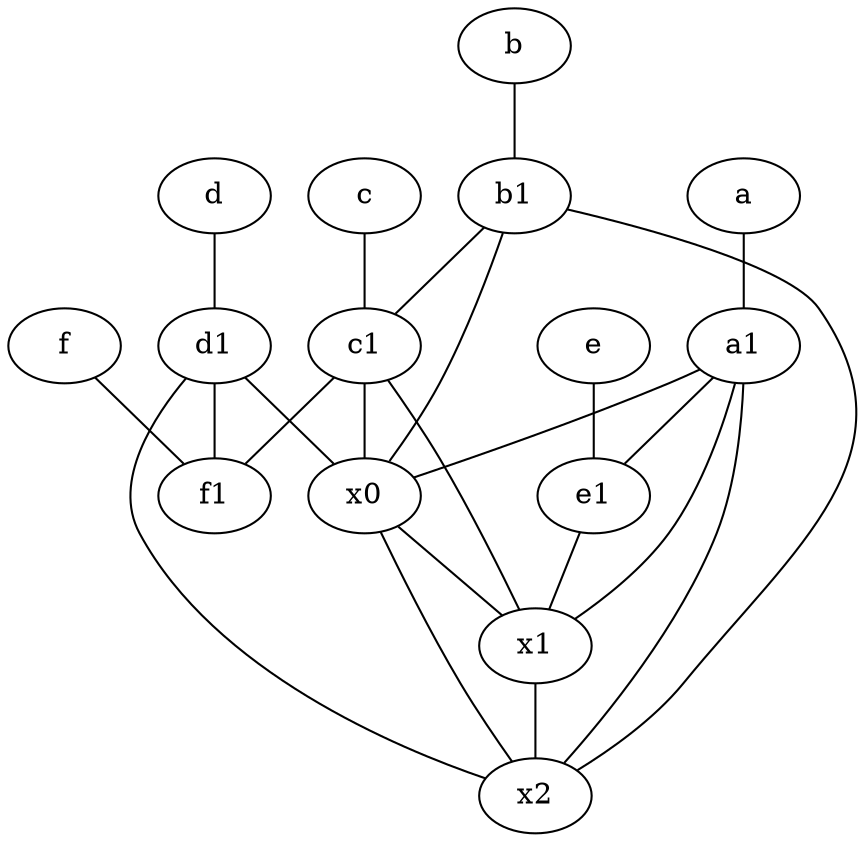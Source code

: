 graph {
	node [labelfontsize=50]
	a [labelfontsize=50 pos="8,2!"]
	x2 [labelfontsize=50]
	x0 [labelfontsize=50]
	x1 [labelfontsize=50]
	b [labelfontsize=50 pos="10,4!"]
	e [labelfontsize=50 pos="7,9!"]
	e1 [labelfontsize=50 pos="7,7!"]
	c [labelfontsize=50 pos="4.5,2!"]
	a1 [labelfontsize=50 pos="8,3!"]
	d [labelfontsize=50 pos="2,5!"]
	f [labelfontsize=50 pos="3,9!"]
	f1 [labelfontsize=50 pos="3,8!"]
	b1 [labelfontsize=50 pos="9,4!"]
	c1 [labelfontsize=50 pos="4.5,3!"]
	d1 [labelfontsize=50 pos="3,5!"]
	a1 -- x2
	c1 -- f1
	f -- f1
	b -- b1
	a1 -- x1
	b1 -- c1
	x0 -- x2
	b1 -- x2
	e1 -- x1
	x0 -- x1
	d1 -- f1
	c1 -- x0
	d -- d1
	d1 -- x0
	a -- a1
	a1 -- x0
	b1 -- x0
	x1 -- x2
	c -- c1
	d1 -- x2
	c1 -- x1
	e -- e1
	a1 -- e1
}
